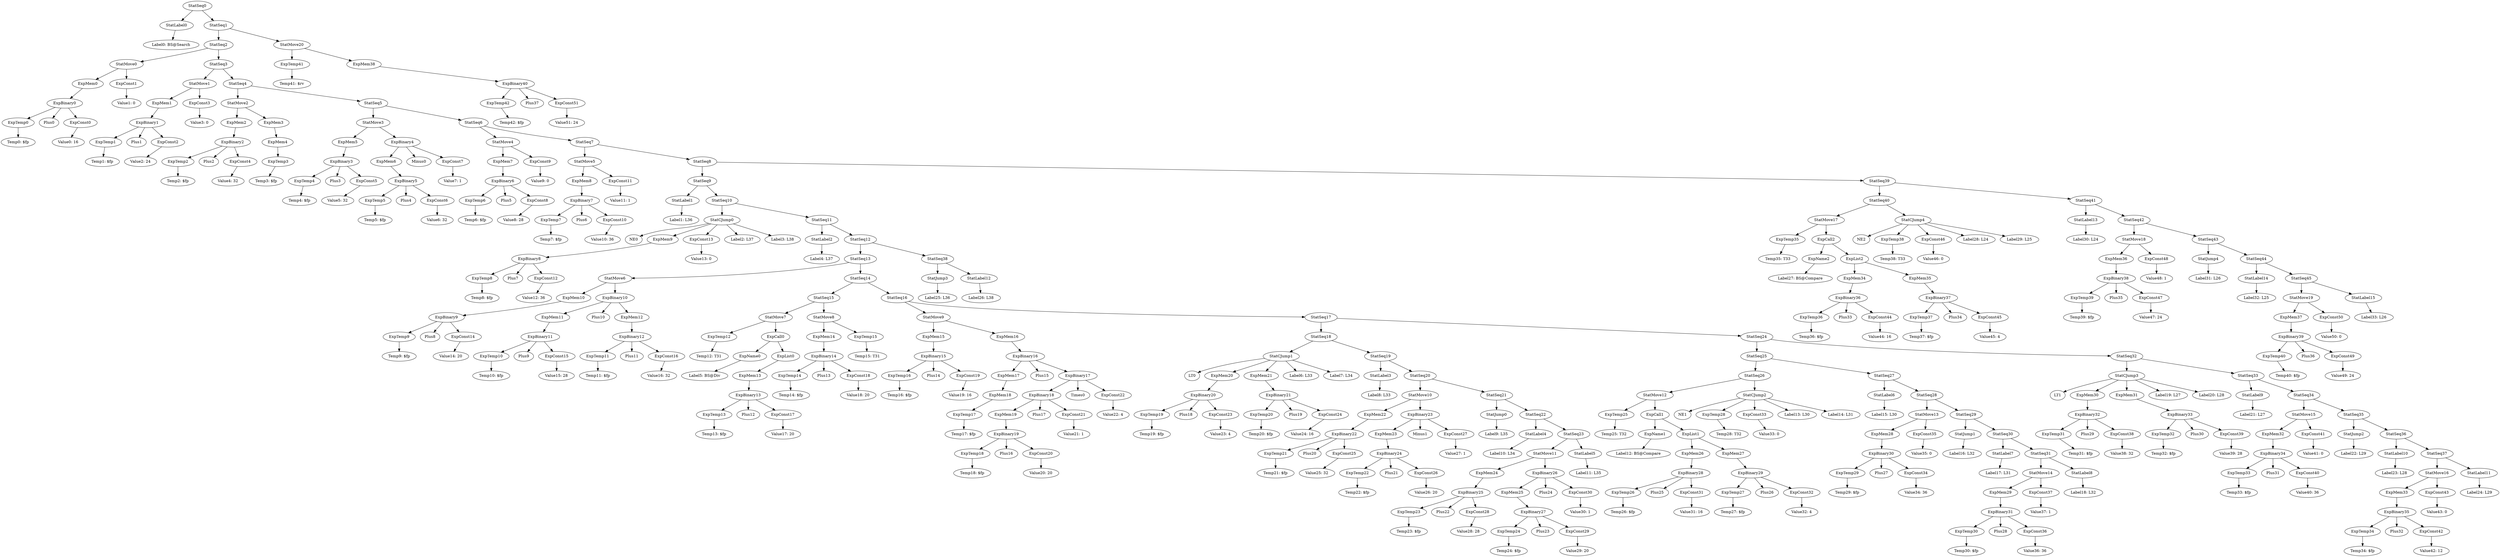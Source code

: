 digraph {
	ordering = out;
	ExpMem38 -> ExpBinary40;
	ExpBinary40 -> ExpTemp42;
	ExpBinary40 -> Plus37;
	ExpBinary40 -> ExpConst51;
	ExpTemp42 -> "Temp42: $fp";
	StatMove20 -> ExpTemp41;
	StatMove20 -> ExpMem38;
	ExpTemp41 -> "Temp41: $rv";
	StatLabel15 -> "Label33: L26";
	StatSeq45 -> StatMove19;
	StatSeq45 -> StatLabel15;
	ExpConst50 -> "Value50: 0";
	ExpMem37 -> ExpBinary39;
	ExpBinary39 -> ExpTemp40;
	ExpBinary39 -> Plus36;
	ExpBinary39 -> ExpConst49;
	StatSeq43 -> StatJump4;
	StatSeq43 -> StatSeq44;
	ExpConst48 -> "Value48: 1";
	StatMove18 -> ExpMem36;
	StatMove18 -> ExpConst48;
	ExpMem36 -> ExpBinary38;
	ExpConst47 -> "Value47: 24";
	ExpBinary38 -> ExpTemp39;
	ExpBinary38 -> Plus35;
	ExpBinary38 -> ExpConst47;
	ExpTemp39 -> "Temp39: $fp";
	StatSeq39 -> StatSeq40;
	StatSeq39 -> StatSeq41;
	ExpConst46 -> "Value46: 0";
	StatSeq40 -> StatMove17;
	StatSeq40 -> StatCJump4;
	ExpMem35 -> ExpBinary37;
	ExpBinary37 -> ExpTemp37;
	ExpBinary37 -> Plus34;
	ExpBinary37 -> ExpConst45;
	ExpTemp37 -> "Temp37: $fp";
	ExpList2 -> ExpMem34;
	ExpList2 -> ExpMem35;
	ExpMem34 -> ExpBinary36;
	ExpConst44 -> "Value44: 16";
	ExpBinary36 -> ExpTemp36;
	ExpBinary36 -> Plus33;
	ExpBinary36 -> ExpConst44;
	ExpName2 -> "Label27: BS@Compare";
	ExpTemp35 -> "Temp35: T33";
	StatSeq8 -> StatSeq9;
	StatSeq8 -> StatSeq39;
	StatSeq38 -> StatJump3;
	StatSeq38 -> StatLabel12;
	StatJump3 -> "Label25: L36";
	StatLabel11 -> "Label24: L29";
	ExpConst43 -> "Value43: 0";
	ExpMem33 -> ExpBinary35;
	StatMove17 -> ExpTemp35;
	StatMove17 -> ExpCall2;
	ExpConst42 -> "Value42: 12";
	ExpBinary35 -> ExpTemp34;
	ExpBinary35 -> Plus32;
	ExpBinary35 -> ExpConst42;
	StatLabel10 -> "Label23: L28";
	StatSeq35 -> StatJump2;
	StatSeq35 -> StatSeq36;
	StatJump2 -> "Label22: L29";
	StatSeq34 -> StatMove15;
	StatSeq34 -> StatSeq35;
	StatMove15 -> ExpMem32;
	StatMove15 -> ExpConst41;
	ExpMem32 -> ExpBinary34;
	ExpConst40 -> "Value40: 36";
	ExpBinary34 -> ExpTemp33;
	ExpBinary34 -> Plus31;
	ExpBinary34 -> ExpConst40;
	ExpMem31 -> ExpBinary33;
	ExpConst39 -> "Value39: 28";
	ExpBinary33 -> ExpTemp32;
	ExpBinary33 -> Plus30;
	ExpBinary33 -> ExpConst39;
	ExpTemp32 -> "Temp32: $fp";
	ExpMem30 -> ExpBinary32;
	ExpConst38 -> "Value38: 32";
	StatLabel9 -> "Label21: L27";
	ExpBinary29 -> ExpTemp27;
	ExpBinary29 -> Plus26;
	ExpBinary29 -> ExpConst32;
	ExpConst19 -> "Value19: 16";
	StatMove12 -> ExpTemp25;
	StatMove12 -> ExpCall1;
	ExpBinary13 -> ExpTemp13;
	ExpBinary13 -> Plus12;
	ExpBinary13 -> ExpConst17;
	StatMove16 -> ExpMem33;
	StatMove16 -> ExpConst43;
	ExpBinary23 -> ExpMem23;
	ExpBinary23 -> Minus1;
	ExpBinary23 -> ExpConst27;
	ExpName0 -> "Label5: BS@Div";
	ExpConst8 -> "Value8: 28";
	ExpTemp20 -> "Temp20: $fp";
	ExpMem12 -> ExpBinary12;
	ExpBinary10 -> ExpMem11;
	ExpBinary10 -> Plus10;
	ExpBinary10 -> ExpMem12;
	StatSeq36 -> StatLabel10;
	StatSeq36 -> StatSeq37;
	ExpMem11 -> ExpBinary11;
	StatMove11 -> ExpMem24;
	StatMove11 -> ExpBinary26;
	ExpConst37 -> "Value37: 1";
	ExpTemp10 -> "Temp10: $fp";
	StatJump4 -> "Label31: L26";
	ExpMem10 -> ExpBinary9;
	ExpConst30 -> "Value30: 1";
	ExpMem27 -> ExpBinary29;
	ExpBinary30 -> ExpTemp29;
	ExpBinary30 -> Plus27;
	ExpBinary30 -> ExpConst34;
	StatLabel2 -> "Label4: L37";
	StatMove5 -> ExpMem8;
	StatMove5 -> ExpConst11;
	ExpConst14 -> "Value14: 20";
	ExpConst9 -> "Value9: 0";
	ExpConst51 -> "Value51: 24";
	ExpTemp15 -> "Temp15: T31";
	StatLabel14 -> "Label32: L25";
	StatSeq10 -> StatCJump0;
	StatSeq10 -> StatSeq11;
	StatMove13 -> ExpMem28;
	StatMove13 -> ExpConst35;
	ExpTemp13 -> "Temp13: $fp";
	ExpConst35 -> "Value35: 0";
	StatCJump0 -> NE0;
	StatCJump0 -> ExpMem9;
	StatCJump0 -> ExpConst13;
	StatCJump0 -> "Label2: L37";
	StatCJump0 -> "Label3: L38";
	ExpCall0 -> ExpName0;
	ExpCall0 -> ExpList0;
	StatSeq9 -> StatLabel1;
	StatSeq9 -> StatSeq10;
	StatLabel1 -> "Label1: L36";
	StatSeq7 -> StatMove5;
	StatSeq7 -> StatSeq8;
	StatSeq16 -> StatMove9;
	StatSeq16 -> StatSeq17;
	ExpConst27 -> "Value27: 1";
	ExpConst11 -> "Value11: 1";
	ExpTemp2 -> "Temp2: $fp";
	StatLabel12 -> "Label26: L38";
	ExpBinary0 -> ExpTemp0;
	ExpBinary0 -> Plus0;
	ExpBinary0 -> ExpConst0;
	ExpBinary11 -> ExpTemp10;
	ExpBinary11 -> Plus9;
	ExpBinary11 -> ExpConst15;
	ExpTemp38 -> "Temp38: T33";
	ExpBinary31 -> ExpTemp30;
	ExpBinary31 -> Plus28;
	ExpBinary31 -> ExpConst36;
	ExpTemp34 -> "Temp34: $fp";
	StatLabel7 -> "Label17: L31";
	ExpBinary14 -> ExpTemp14;
	ExpBinary14 -> Plus13;
	ExpBinary14 -> ExpConst18;
	StatMove0 -> ExpMem0;
	StatMove0 -> ExpConst1;
	ExpTemp12 -> "Temp12: T31";
	ExpTemp14 -> "Temp14: $fp";
	StatLabel6 -> "Label15: L30";
	StatJump1 -> "Label16: L32";
	StatSeq33 -> StatLabel9;
	StatSeq33 -> StatSeq34;
	StatSeq15 -> StatMove7;
	StatSeq15 -> StatMove8;
	ExpConst15 -> "Value15: 28";
	StatSeq3 -> StatMove1;
	StatSeq3 -> StatSeq4;
	ExpConst13 -> "Value13: 0";
	ExpMem7 -> ExpBinary6;
	ExpTemp40 -> "Temp40: $fp";
	ExpConst45 -> "Value45: 4";
	ExpBinary3 -> ExpTemp4;
	ExpBinary3 -> Plus3;
	ExpBinary3 -> ExpConst5;
	ExpMem8 -> ExpBinary7;
	StatSeq6 -> StatMove4;
	StatSeq6 -> StatSeq7;
	ExpTemp11 -> "Temp11: $fp";
	ExpMem14 -> ExpBinary14;
	ExpBinary32 -> ExpTemp31;
	ExpBinary32 -> Plus29;
	ExpBinary32 -> ExpConst38;
	StatSeq31 -> StatMove14;
	StatSeq31 -> StatLabel8;
	StatSeq0 -> StatLabel0;
	StatSeq0 -> StatSeq1;
	ExpConst23 -> "Value23: 4";
	ExpMem21 -> ExpBinary21;
	ExpTemp1 -> "Temp1: $fp";
	ExpBinary4 -> ExpMem6;
	ExpBinary4 -> Minus0;
	ExpBinary4 -> ExpConst7;
	ExpList1 -> ExpMem26;
	ExpList1 -> ExpMem27;
	ExpTemp5 -> "Temp5: $fp";
	ExpBinary17 -> ExpBinary18;
	ExpBinary17 -> Times0;
	ExpBinary17 -> ExpConst22;
	ExpConst12 -> "Value12: 36";
	ExpTemp8 -> "Temp8: $fp";
	ExpMem15 -> ExpBinary15;
	ExpConst32 -> "Value32: 4";
	ExpConst17 -> "Value17: 20";
	ExpBinary1 -> ExpTemp1;
	ExpBinary1 -> Plus1;
	ExpBinary1 -> ExpConst2;
	ExpConst10 -> "Value10: 36";
	ExpTemp36 -> "Temp36: $fp";
	StatSeq4 -> StatMove2;
	StatSeq4 -> StatSeq5;
	ExpMem0 -> ExpBinary0;
	ExpTemp16 -> "Temp16: $fp";
	StatCJump2 -> NE1;
	StatCJump2 -> ExpTemp28;
	StatCJump2 -> ExpConst33;
	StatCJump2 -> "Label13: L30";
	StatCJump2 -> "Label14: L31";
	ExpBinary6 -> ExpTemp6;
	ExpBinary6 -> Plus5;
	ExpBinary6 -> ExpConst8;
	StatLabel13 -> "Label30: L24";
	StatSeq2 -> StatMove0;
	StatSeq2 -> StatSeq3;
	StatSeq13 -> StatMove6;
	StatSeq13 -> StatSeq14;
	ExpConst3 -> "Value3: 0";
	ExpTemp17 -> "Temp17: $fp";
	ExpTemp23 -> "Temp23: $fp";
	ExpMem1 -> ExpBinary1;
	ExpConst31 -> "Value31: 16";
	ExpMem9 -> ExpBinary8;
	ExpConst6 -> "Value6: 32";
	StatCJump4 -> NE2;
	StatCJump4 -> ExpTemp38;
	StatCJump4 -> ExpConst46;
	StatCJump4 -> "Label28: L24";
	StatCJump4 -> "Label29: L25";
	StatSeq14 -> StatSeq15;
	StatSeq14 -> StatSeq16;
	ExpMem13 -> ExpBinary13;
	ExpBinary27 -> ExpTemp24;
	ExpBinary27 -> Plus23;
	ExpBinary27 -> ExpConst29;
	StatMove1 -> ExpMem1;
	StatMove1 -> ExpConst3;
	ExpMem16 -> ExpBinary16;
	ExpBinary2 -> ExpTemp2;
	ExpBinary2 -> Plus2;
	ExpBinary2 -> ExpConst4;
	ExpTemp19 -> "Temp19: $fp";
	ExpTemp33 -> "Temp33: $fp";
	ExpBinary22 -> ExpTemp21;
	ExpBinary22 -> Plus20;
	ExpBinary22 -> ExpConst25;
	StatSeq17 -> StatSeq18;
	StatSeq17 -> StatSeq24;
	StatSeq1 -> StatSeq2;
	StatSeq1 -> StatMove20;
	StatSeq30 -> StatLabel7;
	StatSeq30 -> StatSeq31;
	ExpConst41 -> "Value41: 0";
	ExpConst1 -> "Value1: 0";
	ExpMem3 -> ExpMem4;
	StatSeq12 -> StatSeq13;
	StatSeq12 -> StatSeq38;
	ExpTemp4 -> "Temp4: $fp";
	StatLabel5 -> "Label11: L35";
	StatMove19 -> ExpMem37;
	StatMove19 -> ExpConst50;
	ExpTemp0 -> "Temp0: $fp";
	StatMove7 -> ExpTemp12;
	StatMove7 -> ExpCall0;
	ExpTemp7 -> "Temp7: $fp";
	ExpCall2 -> ExpName2;
	ExpCall2 -> ExpList2;
	ExpConst2 -> "Value2: 24";
	ExpConst18 -> "Value18: 20";
	ExpConst26 -> "Value26: 20";
	StatLabel0 -> "Label0: BS@Search";
	ExpConst24 -> "Value24: 16";
	ExpConst16 -> "Value16: 32";
	ExpMem6 -> ExpBinary5;
	ExpConst0 -> "Value0: 16";
	ExpBinary12 -> ExpTemp11;
	ExpBinary12 -> Plus11;
	ExpBinary12 -> ExpConst16;
	StatMove6 -> ExpMem10;
	StatMove6 -> ExpBinary10;
	ExpBinary8 -> ExpTemp8;
	ExpBinary8 -> Plus7;
	ExpBinary8 -> ExpConst12;
	ExpConst5 -> "Value5: 32";
	StatSeq26 -> StatMove12;
	StatSeq26 -> StatCJump2;
	ExpConst4 -> "Value4: 32";
	ExpBinary28 -> ExpTemp26;
	ExpBinary28 -> Plus25;
	ExpBinary28 -> ExpConst31;
	StatSeq42 -> StatMove18;
	StatSeq42 -> StatSeq43;
	ExpMem2 -> ExpBinary2;
	StatSeq11 -> StatLabel2;
	StatSeq11 -> StatSeq12;
	ExpBinary15 -> ExpTemp16;
	ExpBinary15 -> Plus14;
	ExpBinary15 -> ExpConst19;
	StatSeq20 -> StatMove10;
	StatSeq20 -> StatSeq21;
	ExpBinary7 -> ExpTemp7;
	ExpBinary7 -> Plus6;
	ExpBinary7 -> ExpConst10;
	ExpBinary5 -> ExpTemp5;
	ExpBinary5 -> Plus4;
	ExpBinary5 -> ExpConst6;
	StatMove4 -> ExpMem7;
	StatMove4 -> ExpConst9;
	StatMove9 -> ExpMem15;
	StatMove9 -> ExpMem16;
	ExpMem18 -> ExpTemp17;
	ExpMem17 -> ExpMem18;
	ExpBinary16 -> ExpMem17;
	ExpBinary16 -> Plus15;
	ExpBinary16 -> ExpBinary17;
	ExpConst28 -> "Value28: 28";
	ExpTemp18 -> "Temp18: $fp";
	ExpBinary19 -> ExpTemp18;
	ExpBinary19 -> Plus16;
	ExpBinary19 -> ExpConst20;
	StatMove2 -> ExpMem2;
	StatMove2 -> ExpMem3;
	ExpMem28 -> ExpBinary30;
	ExpList0 -> ExpMem13;
	ExpConst22 -> "Value22: 4";
	ExpConst25 -> "Value25: 32";
	StatSeq32 -> StatCJump3;
	StatSeq32 -> StatSeq33;
	ExpTemp28 -> "Temp28: T32";
	StatMove8 -> ExpMem14;
	StatMove8 -> ExpTemp15;
	ExpBinary20 -> ExpTemp19;
	ExpBinary20 -> Plus18;
	ExpBinary20 -> ExpConst23;
	ExpMem20 -> ExpBinary20;
	StatSeq41 -> StatLabel13;
	StatSeq41 -> StatSeq42;
	StatLabel3 -> "Label8: L33";
	StatSeq18 -> StatCJump1;
	StatSeq18 -> StatSeq19;
	ExpConst7 -> "Value7: 1";
	ExpTemp21 -> "Temp21: $fp";
	StatSeq44 -> StatLabel14;
	StatSeq44 -> StatSeq45;
	ExpMem5 -> ExpBinary3;
	ExpMem22 -> ExpBinary22;
	ExpMem4 -> ExpTemp3;
	StatMove10 -> ExpMem22;
	StatMove10 -> ExpBinary23;
	ExpTemp22 -> "Temp22: $fp";
	ExpBinary9 -> ExpTemp9;
	ExpBinary9 -> Plus8;
	ExpBinary9 -> ExpConst14;
	ExpBinary24 -> ExpTemp22;
	ExpBinary24 -> Plus21;
	ExpBinary24 -> ExpConst26;
	ExpTemp29 -> "Temp29: $fp";
	StatJump0 -> "Label9: L35";
	StatSeq21 -> StatJump0;
	StatSeq21 -> StatSeq22;
	StatLabel4 -> "Label10: L34";
	StatSeq23 -> StatMove11;
	StatSeq23 -> StatLabel5;
	StatSeq19 -> StatLabel3;
	StatSeq19 -> StatSeq20;
	StatSeq22 -> StatLabel4;
	StatSeq22 -> StatSeq23;
	ExpMem23 -> ExpBinary24;
	ExpBinary25 -> ExpTemp23;
	ExpBinary25 -> Plus22;
	ExpBinary25 -> ExpConst28;
	ExpMem24 -> ExpBinary25;
	ExpName1 -> "Label12: BS@Compare";
	ExpTemp31 -> "Temp31: $fp";
	ExpTemp24 -> "Temp24: $fp";
	ExpConst29 -> "Value29: 20";
	ExpMem25 -> ExpBinary27;
	ExpMem26 -> ExpBinary28;
	StatSeq28 -> StatMove13;
	StatSeq28 -> StatSeq29;
	ExpBinary26 -> ExpMem25;
	ExpBinary26 -> Plus24;
	ExpBinary26 -> ExpConst30;
	ExpBinary21 -> ExpTemp20;
	ExpBinary21 -> Plus19;
	ExpBinary21 -> ExpConst24;
	StatCJump3 -> LT1;
	StatCJump3 -> ExpMem30;
	StatCJump3 -> ExpMem31;
	StatCJump3 -> "Label19: L27";
	StatCJump3 -> "Label20: L28";
	ExpTemp25 -> "Temp25: T32";
	ExpMem29 -> ExpBinary31;
	ExpMem19 -> ExpBinary19;
	ExpCall1 -> ExpName1;
	ExpCall1 -> ExpList1;
	ExpTemp26 -> "Temp26: $fp";
	ExpConst49 -> "Value49: 24";
	ExpTemp27 -> "Temp27: $fp";
	ExpConst21 -> "Value21: 1";
	ExpConst33 -> "Value33: 0";
	StatMove3 -> ExpMem5;
	StatMove3 -> ExpBinary4;
	StatSeq25 -> StatSeq26;
	StatSeq25 -> StatSeq27;
	ExpTemp9 -> "Temp9: $fp";
	StatSeq27 -> StatLabel6;
	StatSeq27 -> StatSeq28;
	StatCJump1 -> LT0;
	StatCJump1 -> ExpMem20;
	StatCJump1 -> ExpMem21;
	StatCJump1 -> "Label6: L33";
	StatCJump1 -> "Label7: L34";
	ExpConst34 -> "Value34: 36";
	ExpConst20 -> "Value20: 20";
	StatSeq29 -> StatJump1;
	StatSeq29 -> StatSeq30;
	ExpTemp30 -> "Temp30: $fp";
	StatSeq5 -> StatMove3;
	StatSeq5 -> StatSeq6;
	ExpConst36 -> "Value36: 36";
	StatMove14 -> ExpMem29;
	StatMove14 -> ExpConst37;
	StatSeq37 -> StatMove16;
	StatSeq37 -> StatLabel11;
	ExpTemp3 -> "Temp3: $fp";
	ExpTemp6 -> "Temp6: $fp";
	ExpBinary18 -> ExpMem19;
	ExpBinary18 -> Plus17;
	ExpBinary18 -> ExpConst21;
	StatLabel8 -> "Label18: L32";
	StatSeq24 -> StatSeq25;
	StatSeq24 -> StatSeq32;
}

